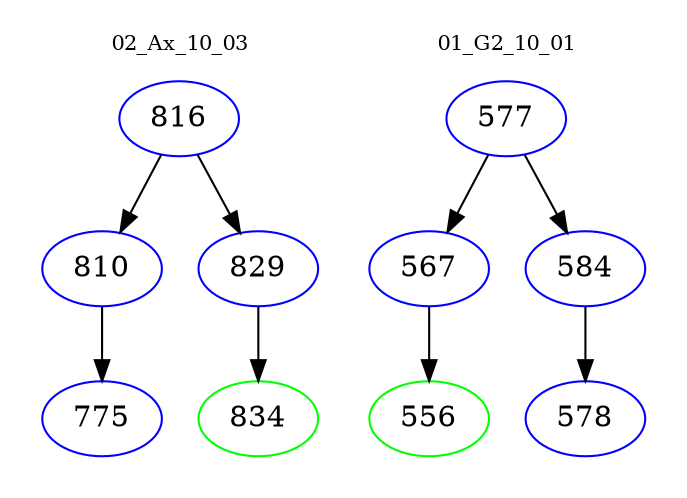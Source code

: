 digraph{
subgraph cluster_0 {
color = white
label = "02_Ax_10_03";
fontsize=10;
T0_816 [label="816", color="blue"]
T0_816 -> T0_810 [color="black"]
T0_810 [label="810", color="blue"]
T0_810 -> T0_775 [color="black"]
T0_775 [label="775", color="blue"]
T0_816 -> T0_829 [color="black"]
T0_829 [label="829", color="blue"]
T0_829 -> T0_834 [color="black"]
T0_834 [label="834", color="green"]
}
subgraph cluster_1 {
color = white
label = "01_G2_10_01";
fontsize=10;
T1_577 [label="577", color="blue"]
T1_577 -> T1_567 [color="black"]
T1_567 [label="567", color="blue"]
T1_567 -> T1_556 [color="black"]
T1_556 [label="556", color="green"]
T1_577 -> T1_584 [color="black"]
T1_584 [label="584", color="blue"]
T1_584 -> T1_578 [color="black"]
T1_578 [label="578", color="blue"]
}
}
